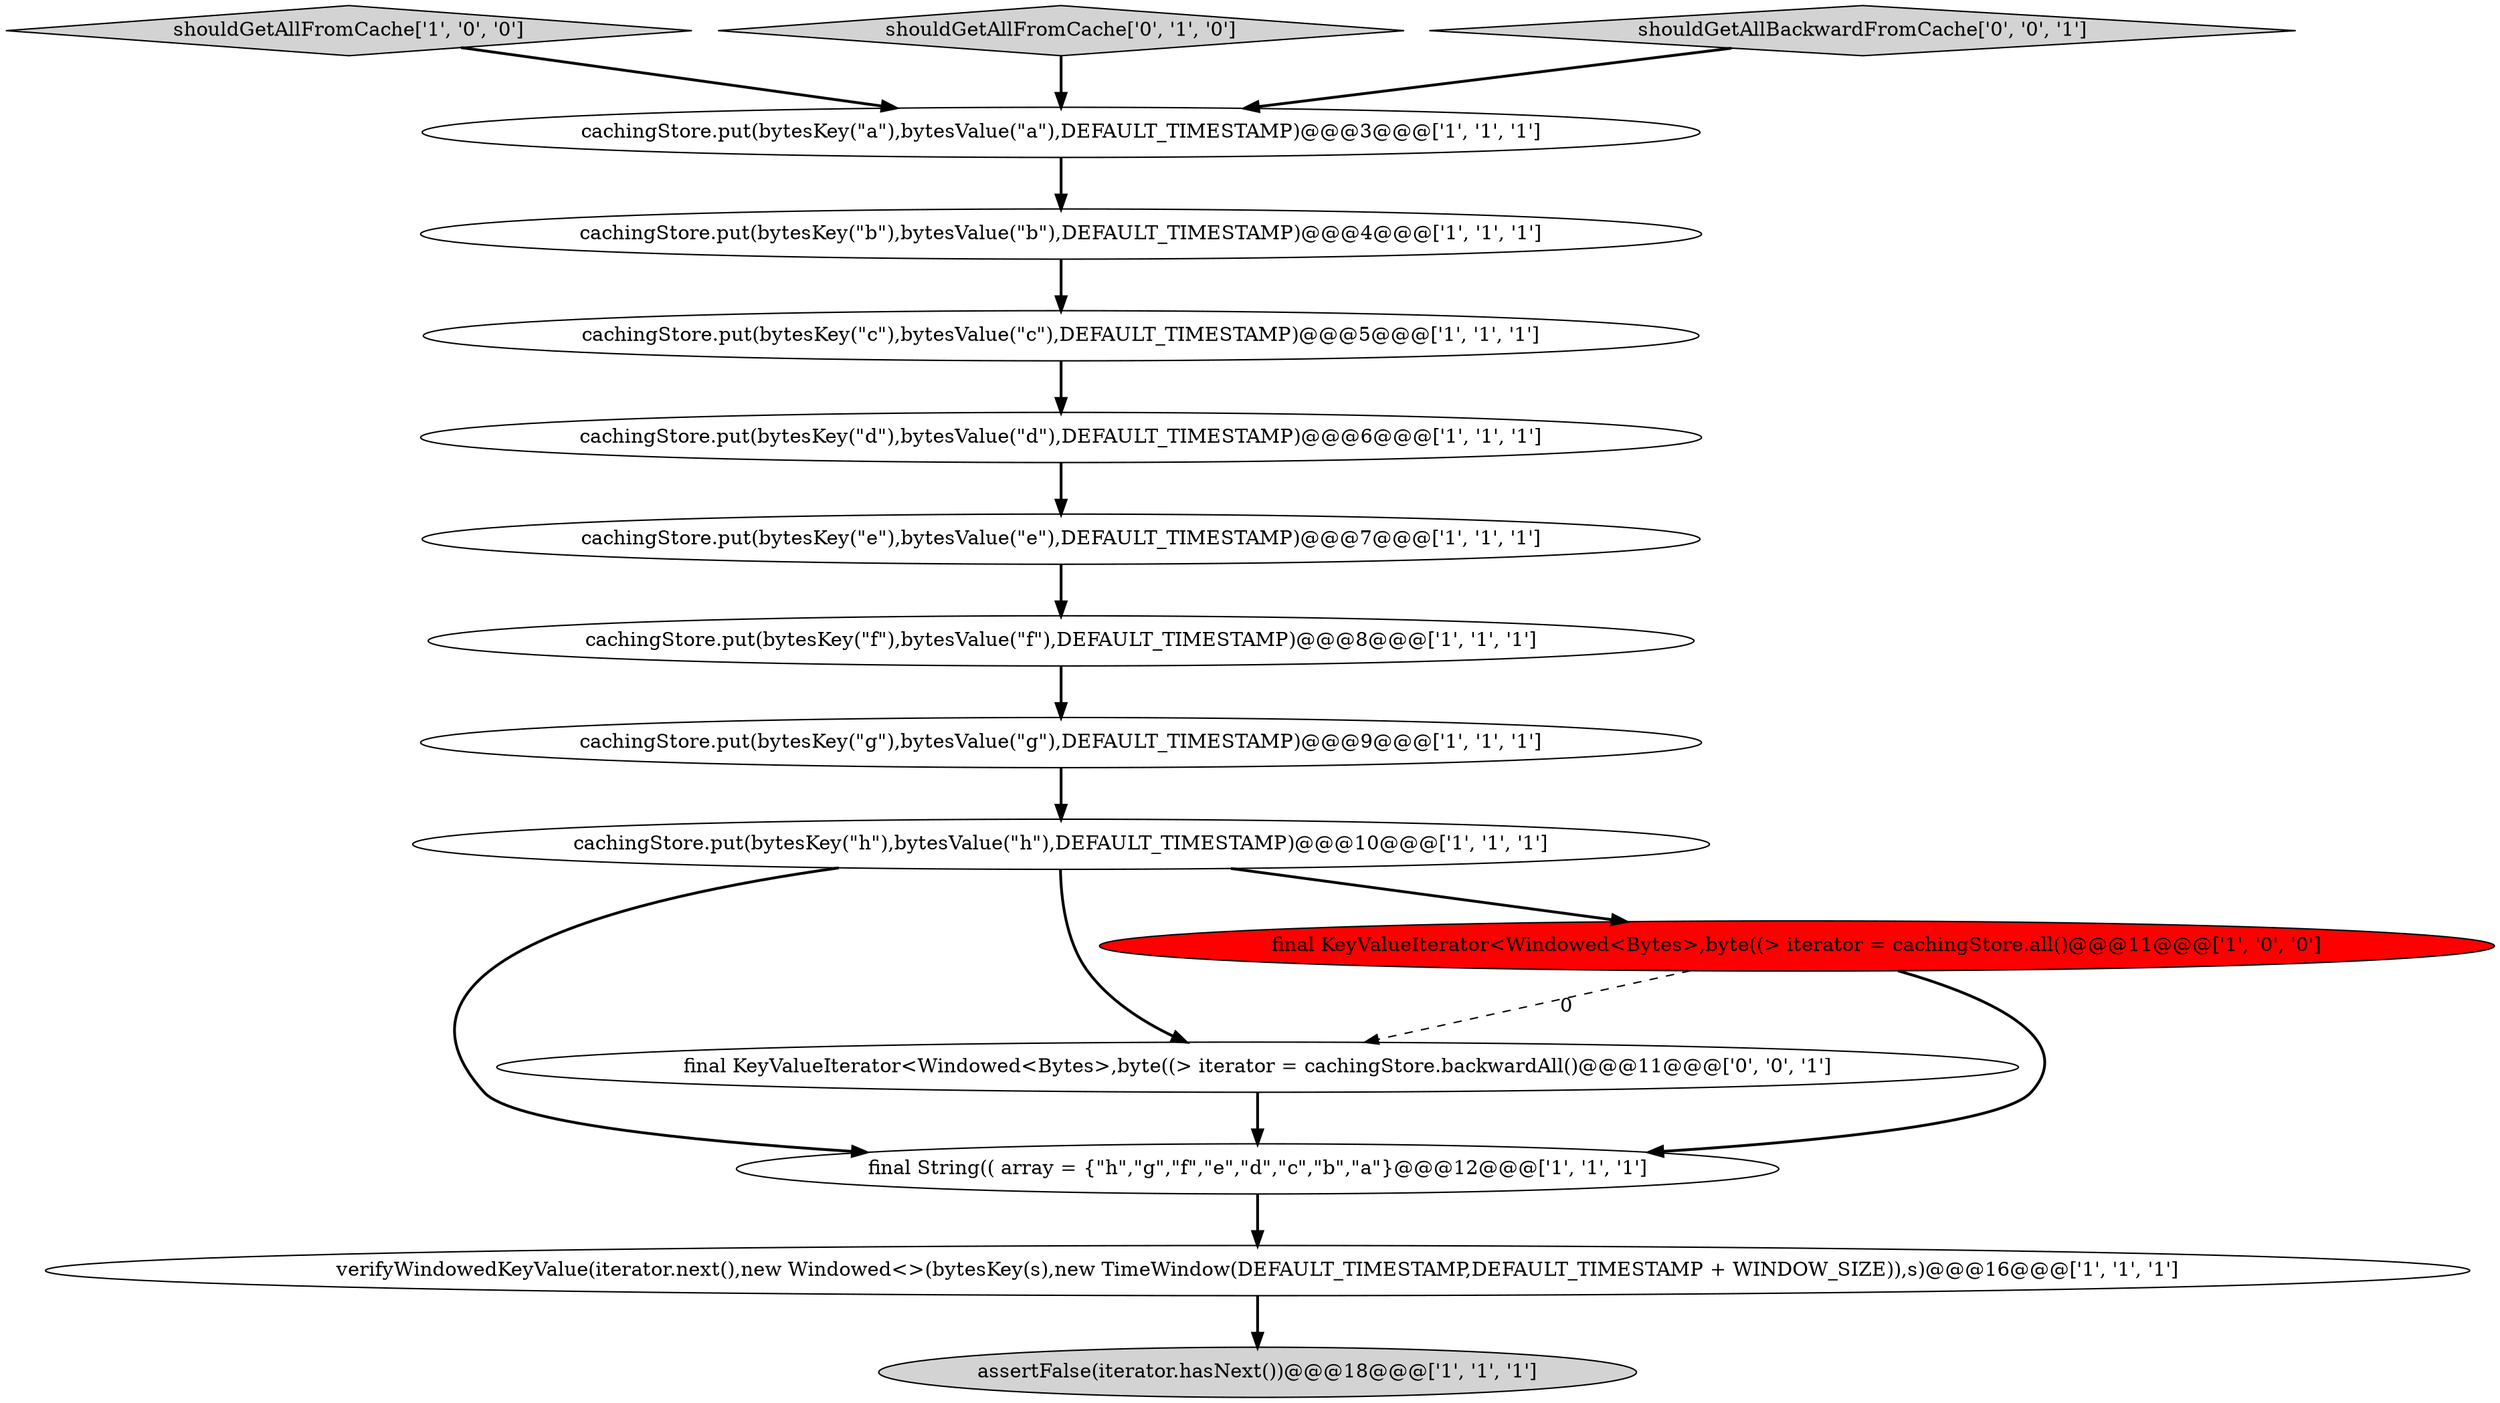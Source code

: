 digraph {
8 [style = filled, label = "cachingStore.put(bytesKey(\"d\"),bytesValue(\"d\"),DEFAULT_TIMESTAMP)@@@6@@@['1', '1', '1']", fillcolor = white, shape = ellipse image = "AAA0AAABBB1BBB"];
11 [style = filled, label = "shouldGetAllFromCache['1', '0', '0']", fillcolor = lightgray, shape = diamond image = "AAA0AAABBB1BBB"];
1 [style = filled, label = "cachingStore.put(bytesKey(\"c\"),bytesValue(\"c\"),DEFAULT_TIMESTAMP)@@@5@@@['1', '1', '1']", fillcolor = white, shape = ellipse image = "AAA0AAABBB1BBB"];
4 [style = filled, label = "cachingStore.put(bytesKey(\"b\"),bytesValue(\"b\"),DEFAULT_TIMESTAMP)@@@4@@@['1', '1', '1']", fillcolor = white, shape = ellipse image = "AAA0AAABBB1BBB"];
7 [style = filled, label = "verifyWindowedKeyValue(iterator.next(),new Windowed<>(bytesKey(s),new TimeWindow(DEFAULT_TIMESTAMP,DEFAULT_TIMESTAMP + WINDOW_SIZE)),s)@@@16@@@['1', '1', '1']", fillcolor = white, shape = ellipse image = "AAA0AAABBB1BBB"];
14 [style = filled, label = "final KeyValueIterator<Windowed<Bytes>,byte((> iterator = cachingStore.backwardAll()@@@11@@@['0', '0', '1']", fillcolor = white, shape = ellipse image = "AAA0AAABBB3BBB"];
2 [style = filled, label = "final String(( array = {\"h\",\"g\",\"f\",\"e\",\"d\",\"c\",\"b\",\"a\"}@@@12@@@['1', '1', '1']", fillcolor = white, shape = ellipse image = "AAA0AAABBB1BBB"];
12 [style = filled, label = "cachingStore.put(bytesKey(\"a\"),bytesValue(\"a\"),DEFAULT_TIMESTAMP)@@@3@@@['1', '1', '1']", fillcolor = white, shape = ellipse image = "AAA0AAABBB1BBB"];
13 [style = filled, label = "shouldGetAllFromCache['0', '1', '0']", fillcolor = lightgray, shape = diamond image = "AAA0AAABBB2BBB"];
9 [style = filled, label = "cachingStore.put(bytesKey(\"g\"),bytesValue(\"g\"),DEFAULT_TIMESTAMP)@@@9@@@['1', '1', '1']", fillcolor = white, shape = ellipse image = "AAA0AAABBB1BBB"];
6 [style = filled, label = "cachingStore.put(bytesKey(\"h\"),bytesValue(\"h\"),DEFAULT_TIMESTAMP)@@@10@@@['1', '1', '1']", fillcolor = white, shape = ellipse image = "AAA0AAABBB1BBB"];
15 [style = filled, label = "shouldGetAllBackwardFromCache['0', '0', '1']", fillcolor = lightgray, shape = diamond image = "AAA0AAABBB3BBB"];
3 [style = filled, label = "cachingStore.put(bytesKey(\"e\"),bytesValue(\"e\"),DEFAULT_TIMESTAMP)@@@7@@@['1', '1', '1']", fillcolor = white, shape = ellipse image = "AAA0AAABBB1BBB"];
0 [style = filled, label = "cachingStore.put(bytesKey(\"f\"),bytesValue(\"f\"),DEFAULT_TIMESTAMP)@@@8@@@['1', '1', '1']", fillcolor = white, shape = ellipse image = "AAA0AAABBB1BBB"];
10 [style = filled, label = "assertFalse(iterator.hasNext())@@@18@@@['1', '1', '1']", fillcolor = lightgray, shape = ellipse image = "AAA0AAABBB1BBB"];
5 [style = filled, label = "final KeyValueIterator<Windowed<Bytes>,byte((> iterator = cachingStore.all()@@@11@@@['1', '0', '0']", fillcolor = red, shape = ellipse image = "AAA1AAABBB1BBB"];
6->14 [style = bold, label=""];
6->5 [style = bold, label=""];
5->2 [style = bold, label=""];
4->1 [style = bold, label=""];
0->9 [style = bold, label=""];
11->12 [style = bold, label=""];
13->12 [style = bold, label=""];
1->8 [style = bold, label=""];
2->7 [style = bold, label=""];
14->2 [style = bold, label=""];
15->12 [style = bold, label=""];
12->4 [style = bold, label=""];
5->14 [style = dashed, label="0"];
7->10 [style = bold, label=""];
3->0 [style = bold, label=""];
9->6 [style = bold, label=""];
8->3 [style = bold, label=""];
6->2 [style = bold, label=""];
}
